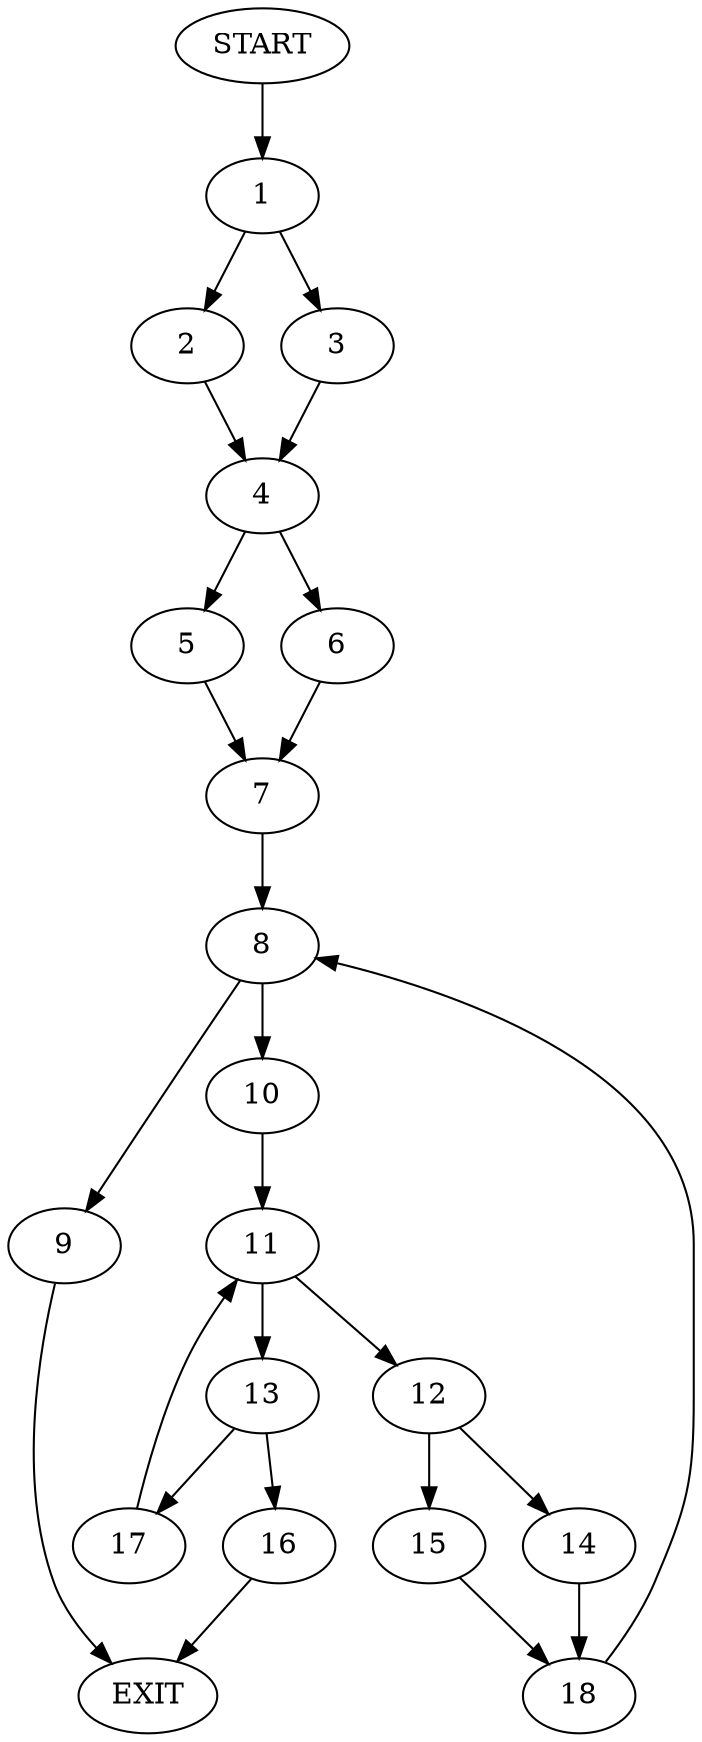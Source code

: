 digraph {
0 [label="START"]
19 [label="EXIT"]
0 -> 1
1 -> 2
1 -> 3
3 -> 4
2 -> 4
4 -> 5
4 -> 6
5 -> 7
6 -> 7
7 -> 8
8 -> 9
8 -> 10
10 -> 11
9 -> 19
11 -> 12
11 -> 13
12 -> 14
12 -> 15
13 -> 16
13 -> 17
16 -> 19
17 -> 11
14 -> 18
15 -> 18
18 -> 8
}
